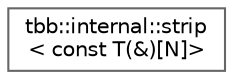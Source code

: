 digraph "类继承关系图"
{
 // LATEX_PDF_SIZE
  bgcolor="transparent";
  edge [fontname=Helvetica,fontsize=10,labelfontname=Helvetica,labelfontsize=10];
  node [fontname=Helvetica,fontsize=10,shape=box,height=0.2,width=0.4];
  rankdir="LR";
  Node0 [id="Node000000",label="tbb::internal::strip\l\< const T(&)[N]\>",height=0.2,width=0.4,color="grey40", fillcolor="white", style="filled",URL="$structtbb_1_1internal_1_1strip_3_01const_01_t_07_6_08_0f_n_0e_4.html",tooltip=" "];
}
